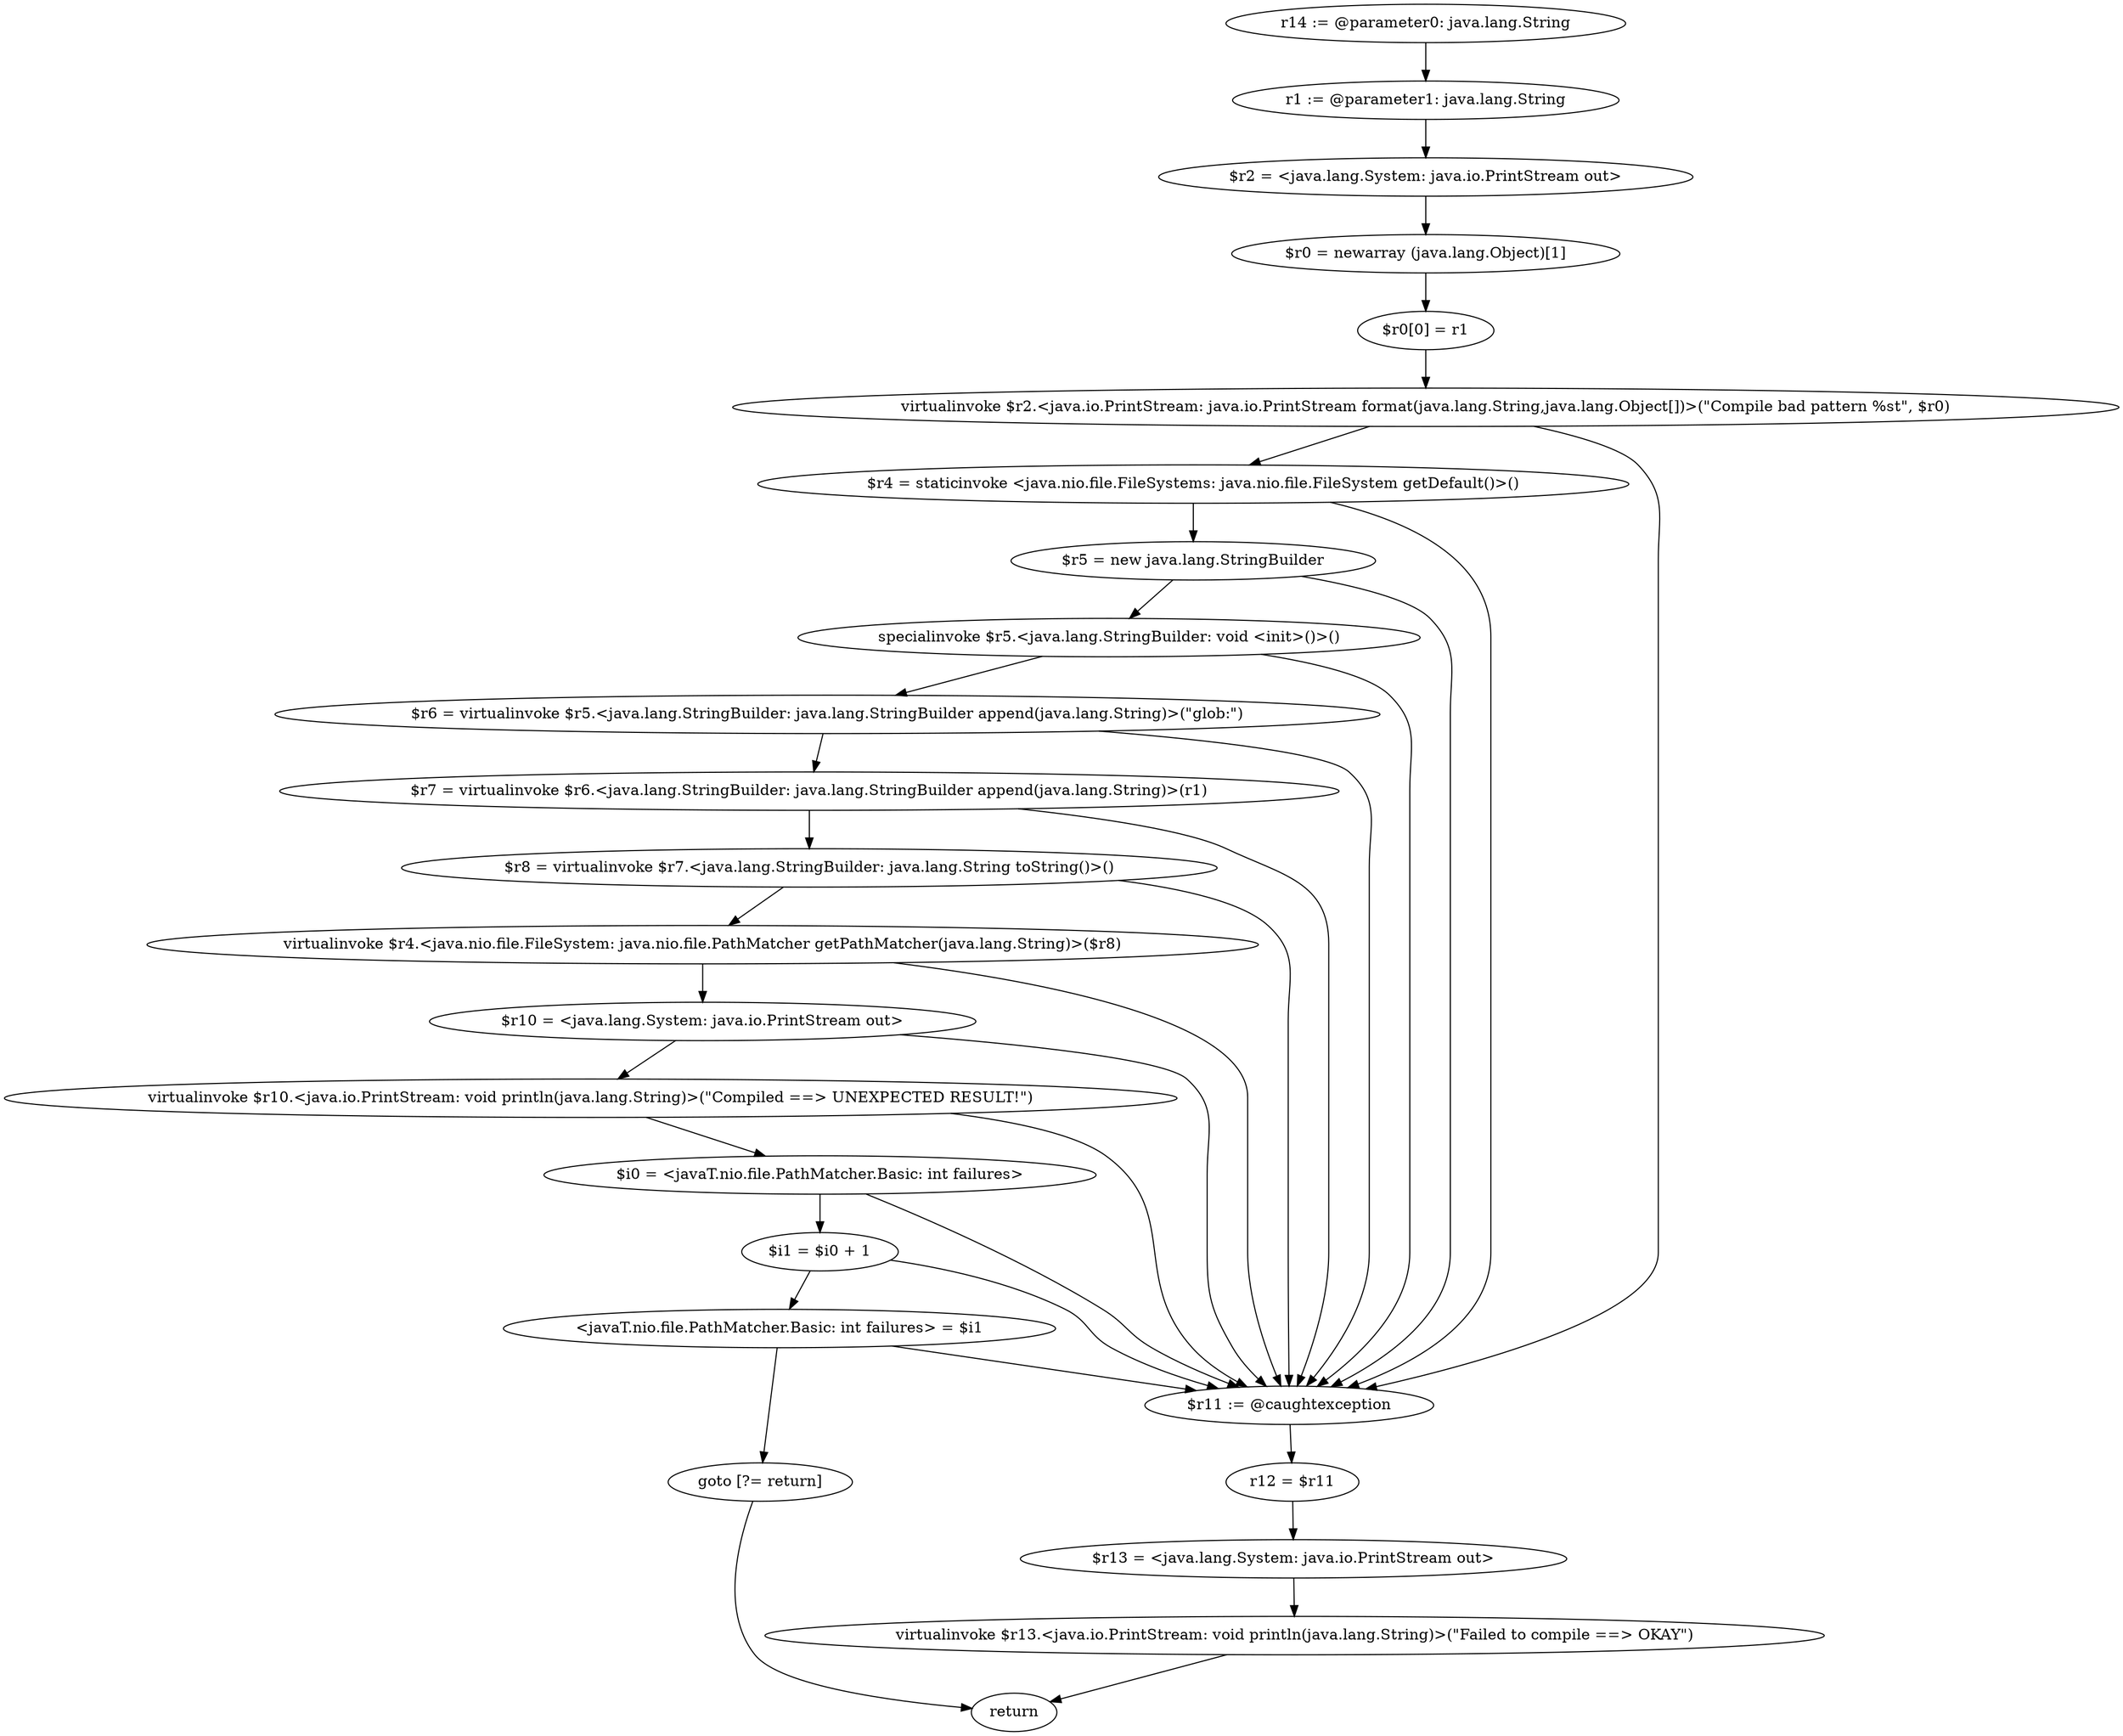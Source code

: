 digraph "unitGraph" {
    "r14 := @parameter0: java.lang.String"
    "r1 := @parameter1: java.lang.String"
    "$r2 = <java.lang.System: java.io.PrintStream out>"
    "$r0 = newarray (java.lang.Object)[1]"
    "$r0[0] = r1"
    "virtualinvoke $r2.<java.io.PrintStream: java.io.PrintStream format(java.lang.String,java.lang.Object[])>(\"Compile bad pattern %s\t\", $r0)"
    "$r4 = staticinvoke <java.nio.file.FileSystems: java.nio.file.FileSystem getDefault()>()"
    "$r5 = new java.lang.StringBuilder"
    "specialinvoke $r5.<java.lang.StringBuilder: void <init>()>()"
    "$r6 = virtualinvoke $r5.<java.lang.StringBuilder: java.lang.StringBuilder append(java.lang.String)>(\"glob:\")"
    "$r7 = virtualinvoke $r6.<java.lang.StringBuilder: java.lang.StringBuilder append(java.lang.String)>(r1)"
    "$r8 = virtualinvoke $r7.<java.lang.StringBuilder: java.lang.String toString()>()"
    "virtualinvoke $r4.<java.nio.file.FileSystem: java.nio.file.PathMatcher getPathMatcher(java.lang.String)>($r8)"
    "$r10 = <java.lang.System: java.io.PrintStream out>"
    "virtualinvoke $r10.<java.io.PrintStream: void println(java.lang.String)>(\"Compiled ==> UNEXPECTED RESULT!\")"
    "$i0 = <javaT.nio.file.PathMatcher.Basic: int failures>"
    "$i1 = $i0 + 1"
    "<javaT.nio.file.PathMatcher.Basic: int failures> = $i1"
    "goto [?= return]"
    "$r11 := @caughtexception"
    "r12 = $r11"
    "$r13 = <java.lang.System: java.io.PrintStream out>"
    "virtualinvoke $r13.<java.io.PrintStream: void println(java.lang.String)>(\"Failed to compile ==> OKAY\")"
    "return"
    "r14 := @parameter0: java.lang.String"->"r1 := @parameter1: java.lang.String";
    "r1 := @parameter1: java.lang.String"->"$r2 = <java.lang.System: java.io.PrintStream out>";
    "$r2 = <java.lang.System: java.io.PrintStream out>"->"$r0 = newarray (java.lang.Object)[1]";
    "$r0 = newarray (java.lang.Object)[1]"->"$r0[0] = r1";
    "$r0[0] = r1"->"virtualinvoke $r2.<java.io.PrintStream: java.io.PrintStream format(java.lang.String,java.lang.Object[])>(\"Compile bad pattern %s\t\", $r0)";
    "virtualinvoke $r2.<java.io.PrintStream: java.io.PrintStream format(java.lang.String,java.lang.Object[])>(\"Compile bad pattern %s\t\", $r0)"->"$r4 = staticinvoke <java.nio.file.FileSystems: java.nio.file.FileSystem getDefault()>()";
    "virtualinvoke $r2.<java.io.PrintStream: java.io.PrintStream format(java.lang.String,java.lang.Object[])>(\"Compile bad pattern %s\t\", $r0)"->"$r11 := @caughtexception";
    "$r4 = staticinvoke <java.nio.file.FileSystems: java.nio.file.FileSystem getDefault()>()"->"$r5 = new java.lang.StringBuilder";
    "$r4 = staticinvoke <java.nio.file.FileSystems: java.nio.file.FileSystem getDefault()>()"->"$r11 := @caughtexception";
    "$r5 = new java.lang.StringBuilder"->"specialinvoke $r5.<java.lang.StringBuilder: void <init>()>()";
    "$r5 = new java.lang.StringBuilder"->"$r11 := @caughtexception";
    "specialinvoke $r5.<java.lang.StringBuilder: void <init>()>()"->"$r6 = virtualinvoke $r5.<java.lang.StringBuilder: java.lang.StringBuilder append(java.lang.String)>(\"glob:\")";
    "specialinvoke $r5.<java.lang.StringBuilder: void <init>()>()"->"$r11 := @caughtexception";
    "$r6 = virtualinvoke $r5.<java.lang.StringBuilder: java.lang.StringBuilder append(java.lang.String)>(\"glob:\")"->"$r7 = virtualinvoke $r6.<java.lang.StringBuilder: java.lang.StringBuilder append(java.lang.String)>(r1)";
    "$r6 = virtualinvoke $r5.<java.lang.StringBuilder: java.lang.StringBuilder append(java.lang.String)>(\"glob:\")"->"$r11 := @caughtexception";
    "$r7 = virtualinvoke $r6.<java.lang.StringBuilder: java.lang.StringBuilder append(java.lang.String)>(r1)"->"$r8 = virtualinvoke $r7.<java.lang.StringBuilder: java.lang.String toString()>()";
    "$r7 = virtualinvoke $r6.<java.lang.StringBuilder: java.lang.StringBuilder append(java.lang.String)>(r1)"->"$r11 := @caughtexception";
    "$r8 = virtualinvoke $r7.<java.lang.StringBuilder: java.lang.String toString()>()"->"virtualinvoke $r4.<java.nio.file.FileSystem: java.nio.file.PathMatcher getPathMatcher(java.lang.String)>($r8)";
    "$r8 = virtualinvoke $r7.<java.lang.StringBuilder: java.lang.String toString()>()"->"$r11 := @caughtexception";
    "virtualinvoke $r4.<java.nio.file.FileSystem: java.nio.file.PathMatcher getPathMatcher(java.lang.String)>($r8)"->"$r10 = <java.lang.System: java.io.PrintStream out>";
    "virtualinvoke $r4.<java.nio.file.FileSystem: java.nio.file.PathMatcher getPathMatcher(java.lang.String)>($r8)"->"$r11 := @caughtexception";
    "$r10 = <java.lang.System: java.io.PrintStream out>"->"virtualinvoke $r10.<java.io.PrintStream: void println(java.lang.String)>(\"Compiled ==> UNEXPECTED RESULT!\")";
    "$r10 = <java.lang.System: java.io.PrintStream out>"->"$r11 := @caughtexception";
    "virtualinvoke $r10.<java.io.PrintStream: void println(java.lang.String)>(\"Compiled ==> UNEXPECTED RESULT!\")"->"$i0 = <javaT.nio.file.PathMatcher.Basic: int failures>";
    "virtualinvoke $r10.<java.io.PrintStream: void println(java.lang.String)>(\"Compiled ==> UNEXPECTED RESULT!\")"->"$r11 := @caughtexception";
    "$i0 = <javaT.nio.file.PathMatcher.Basic: int failures>"->"$i1 = $i0 + 1";
    "$i0 = <javaT.nio.file.PathMatcher.Basic: int failures>"->"$r11 := @caughtexception";
    "$i1 = $i0 + 1"->"<javaT.nio.file.PathMatcher.Basic: int failures> = $i1";
    "$i1 = $i0 + 1"->"$r11 := @caughtexception";
    "<javaT.nio.file.PathMatcher.Basic: int failures> = $i1"->"goto [?= return]";
    "<javaT.nio.file.PathMatcher.Basic: int failures> = $i1"->"$r11 := @caughtexception";
    "goto [?= return]"->"return";
    "$r11 := @caughtexception"->"r12 = $r11";
    "r12 = $r11"->"$r13 = <java.lang.System: java.io.PrintStream out>";
    "$r13 = <java.lang.System: java.io.PrintStream out>"->"virtualinvoke $r13.<java.io.PrintStream: void println(java.lang.String)>(\"Failed to compile ==> OKAY\")";
    "virtualinvoke $r13.<java.io.PrintStream: void println(java.lang.String)>(\"Failed to compile ==> OKAY\")"->"return";
}
